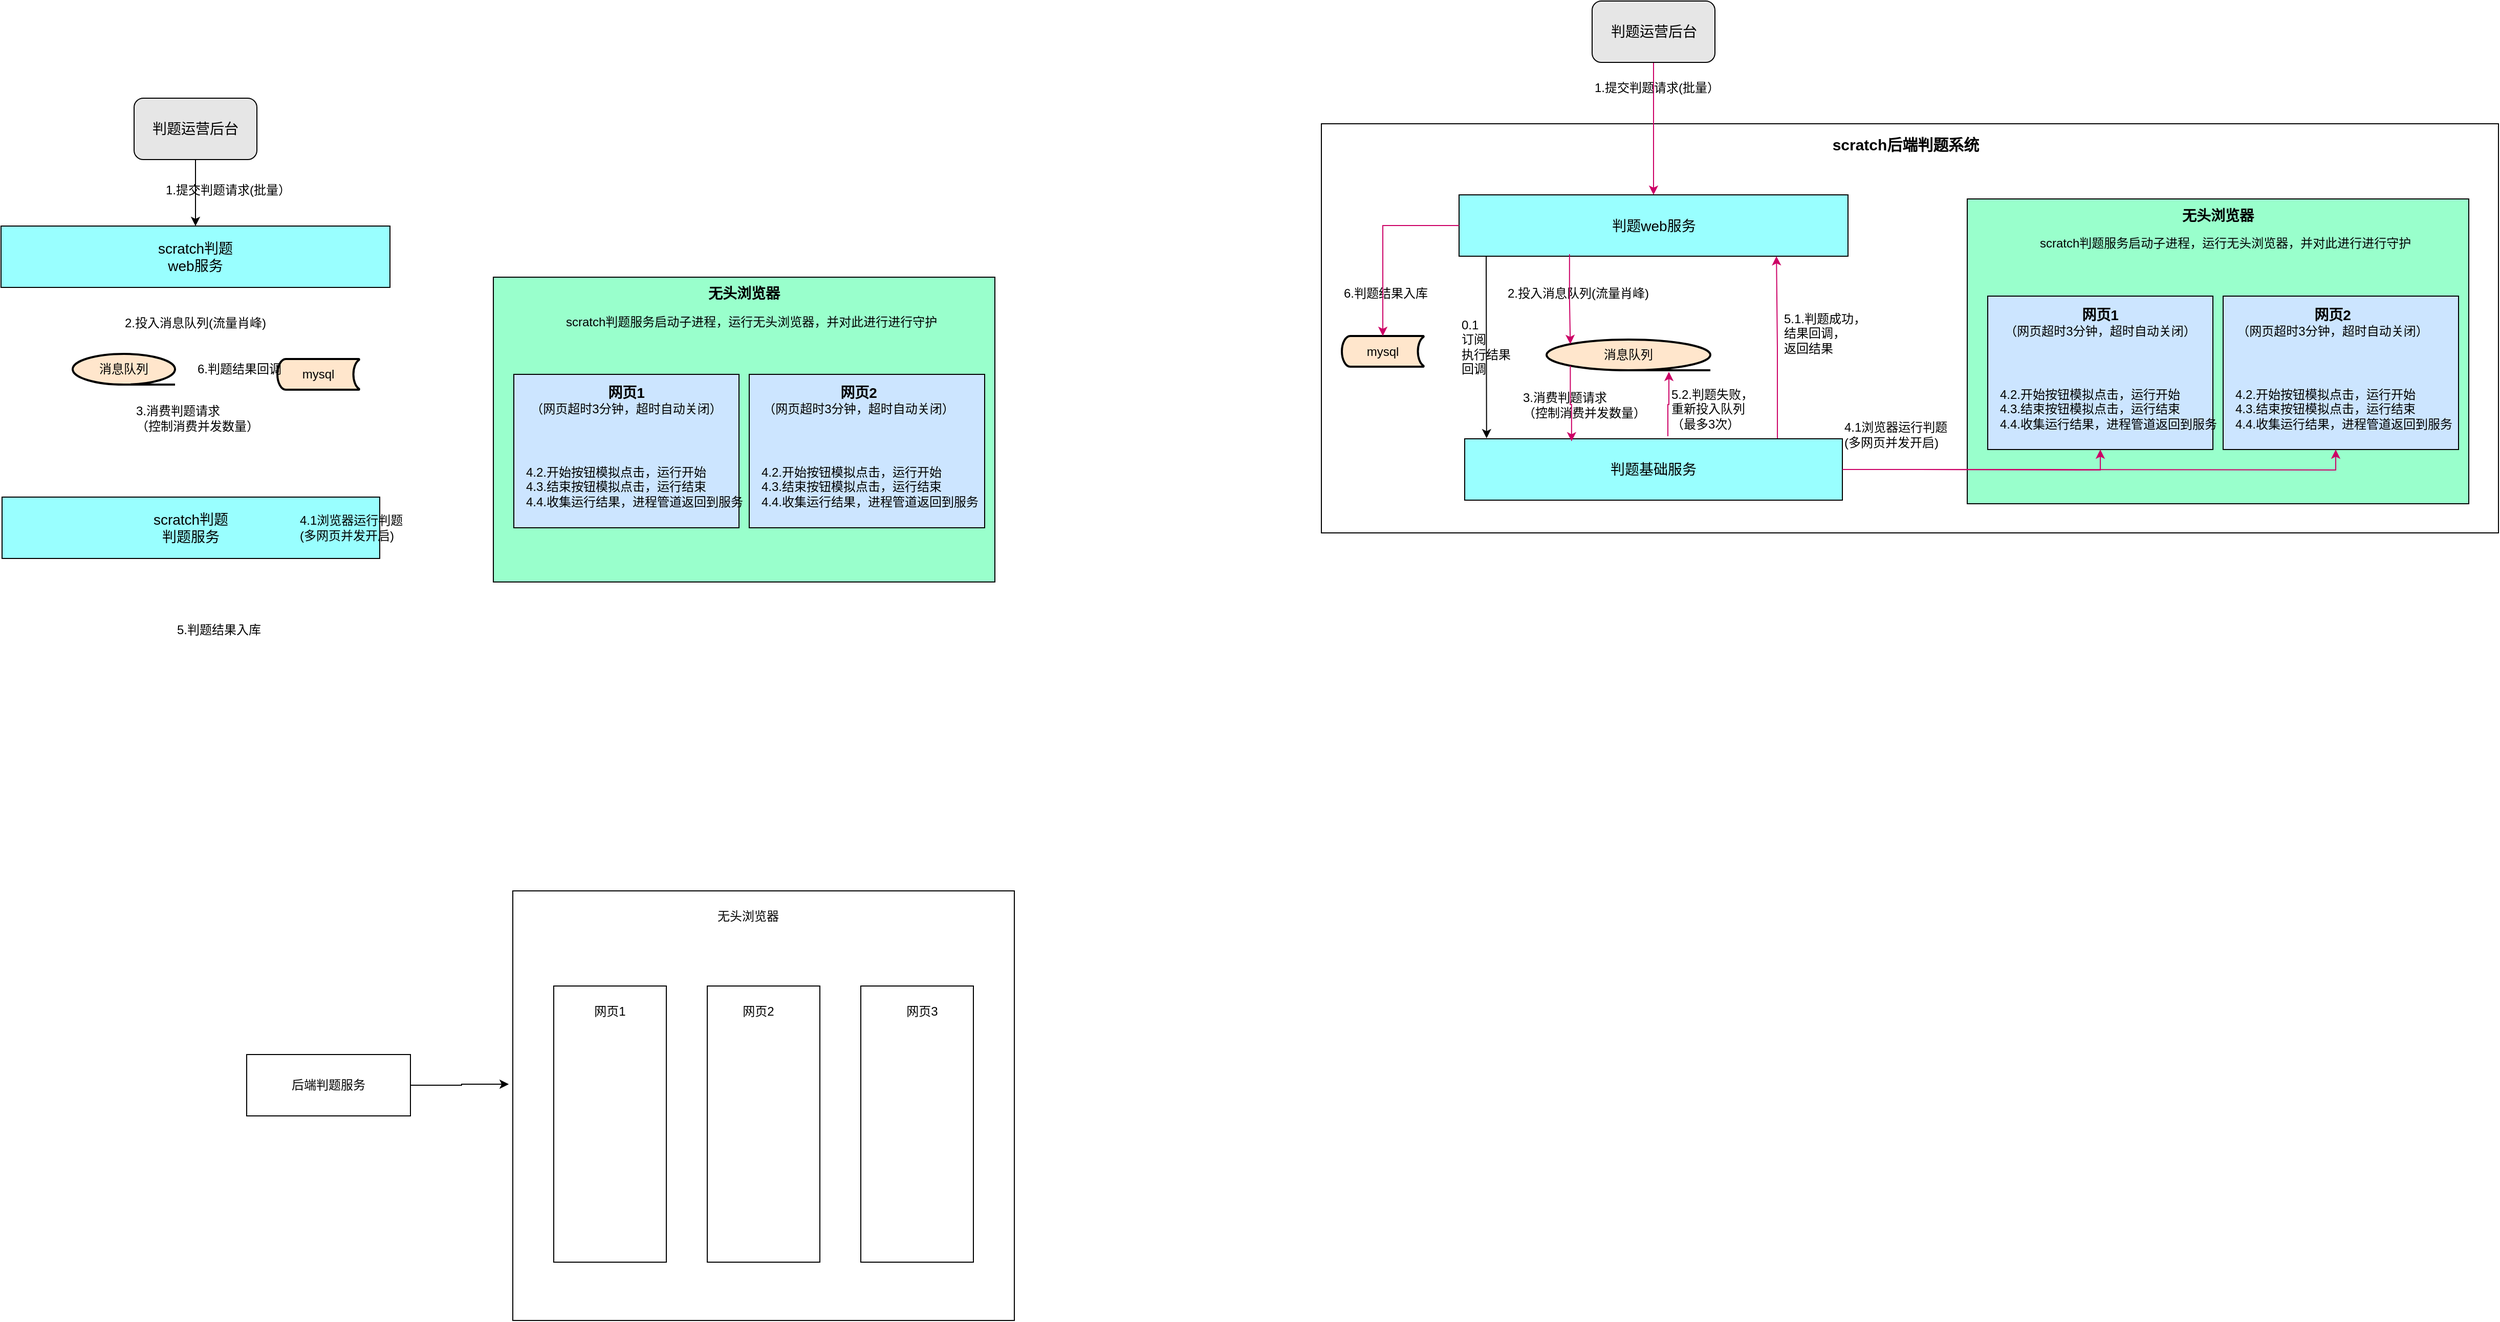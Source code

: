 <mxfile version="21.8.0" type="github">
  <diagram name="第 1 页" id="Y1HsQ0itf-nCOPws9BB6">
    <mxGraphModel dx="1593" dy="844" grid="1" gridSize="10" guides="1" tooltips="1" connect="1" arrows="1" fold="1" page="1" pageScale="1" pageWidth="827" pageHeight="1169" math="0" shadow="0">
      <root>
        <mxCell id="0" />
        <mxCell id="1" parent="0" />
        <mxCell id="sFtv7r6JDpLOcGtbxZpa-3" value="消息队列" style="strokeWidth=2;html=1;shape=mxgraph.flowchart.sequential_data;whiteSpace=wrap;fillColor=#FFE6CC;" vertex="1" parent="1">
          <mxGeometry x="120" y="365" width="100" height="30" as="geometry" />
        </mxCell>
        <mxCell id="sFtv7r6JDpLOcGtbxZpa-22" style="edgeStyle=orthogonalEdgeStyle;rounded=0;orthogonalLoop=1;jettySize=auto;html=1;exitX=0.5;exitY=1;exitDx=0;exitDy=0;entryX=0.5;entryY=0;entryDx=0;entryDy=0;" edge="1" parent="1" source="sFtv7r6JDpLOcGtbxZpa-4" target="sFtv7r6JDpLOcGtbxZpa-6">
          <mxGeometry relative="1" as="geometry" />
        </mxCell>
        <mxCell id="sFtv7r6JDpLOcGtbxZpa-4" value="&lt;font style=&quot;font-size: 14px;&quot;&gt;判题运营后台&lt;/font&gt;" style="rounded=1;whiteSpace=wrap;html=1;fillColor=#E6E6E6;" vertex="1" parent="1">
          <mxGeometry x="180" y="115" width="120" height="60" as="geometry" />
        </mxCell>
        <mxCell id="sFtv7r6JDpLOcGtbxZpa-6" value="&lt;font style=&quot;font-size: 14px;&quot;&gt;scratch判题&lt;br&gt;web服务&lt;/font&gt;" style="rounded=0;whiteSpace=wrap;html=1;fillColor=#99FFFF;" vertex="1" parent="1">
          <mxGeometry x="50" y="240" width="380" height="60" as="geometry" />
        </mxCell>
        <mxCell id="sFtv7r6JDpLOcGtbxZpa-7" value="&lt;font style=&quot;font-size: 14px;&quot;&gt;scratch判题&lt;br&gt;判题服务&lt;/font&gt;" style="rounded=0;whiteSpace=wrap;html=1;fillColor=#99FFFF;" vertex="1" parent="1">
          <mxGeometry x="51" y="505" width="369" height="60" as="geometry" />
        </mxCell>
        <mxCell id="sFtv7r6JDpLOcGtbxZpa-12" value="" style="rounded=0;whiteSpace=wrap;html=1;fillColor=#99FFCC;" vertex="1" parent="1">
          <mxGeometry x="531" y="290" width="490" height="298" as="geometry" />
        </mxCell>
        <mxCell id="sFtv7r6JDpLOcGtbxZpa-13" value="" style="rounded=0;whiteSpace=wrap;html=1;align=left;fillColor=#CCE5FF;" vertex="1" parent="1">
          <mxGeometry x="551" y="385" width="220" height="150" as="geometry" />
        </mxCell>
        <mxCell id="sFtv7r6JDpLOcGtbxZpa-15" value="" style="rounded=0;whiteSpace=wrap;html=1;fillColor=#CCE5FF;" vertex="1" parent="1">
          <mxGeometry x="781" y="385" width="230" height="150" as="geometry" />
        </mxCell>
        <mxCell id="sFtv7r6JDpLOcGtbxZpa-16" value="无头浏览器" style="text;html=1;strokeColor=none;fillColor=none;align=center;verticalAlign=middle;whiteSpace=wrap;rounded=0;fontSize=14;fontStyle=1" vertex="1" parent="1">
          <mxGeometry x="726" y="291" width="100" height="30" as="geometry" />
        </mxCell>
        <mxCell id="sFtv7r6JDpLOcGtbxZpa-17" value="&lt;b style=&quot;font-size: 14px;&quot;&gt;网页1&lt;br&gt;&lt;/b&gt;（网页超时3分钟，超时自动关闭）" style="text;html=1;strokeColor=none;fillColor=none;align=center;verticalAlign=middle;whiteSpace=wrap;rounded=0;" vertex="1" parent="1">
          <mxGeometry x="551" y="395" width="220" height="30" as="geometry" />
        </mxCell>
        <mxCell id="sFtv7r6JDpLOcGtbxZpa-41" value="后端判题服务" style="rounded=0;whiteSpace=wrap;html=1;" vertex="1" parent="1">
          <mxGeometry x="290" y="1050" width="160" height="60" as="geometry" />
        </mxCell>
        <mxCell id="sFtv7r6JDpLOcGtbxZpa-42" value="" style="rounded=0;whiteSpace=wrap;html=1;" vertex="1" parent="1">
          <mxGeometry x="550" y="890" width="490" height="420" as="geometry" />
        </mxCell>
        <mxCell id="sFtv7r6JDpLOcGtbxZpa-44" value="" style="rounded=0;whiteSpace=wrap;html=1;" vertex="1" parent="1">
          <mxGeometry x="590" y="983" width="110" height="270" as="geometry" />
        </mxCell>
        <mxCell id="sFtv7r6JDpLOcGtbxZpa-45" value="" style="rounded=0;whiteSpace=wrap;html=1;" vertex="1" parent="1">
          <mxGeometry x="740" y="983" width="110" height="270" as="geometry" />
        </mxCell>
        <mxCell id="sFtv7r6JDpLOcGtbxZpa-46" value="" style="rounded=0;whiteSpace=wrap;html=1;" vertex="1" parent="1">
          <mxGeometry x="890" y="983" width="110" height="270" as="geometry" />
        </mxCell>
        <mxCell id="sFtv7r6JDpLOcGtbxZpa-47" value="无头浏览器" style="text;html=1;strokeColor=none;fillColor=none;align=center;verticalAlign=middle;whiteSpace=wrap;rounded=0;" vertex="1" parent="1">
          <mxGeometry x="730" y="900" width="100" height="30" as="geometry" />
        </mxCell>
        <mxCell id="sFtv7r6JDpLOcGtbxZpa-48" value="网页1" style="text;html=1;strokeColor=none;fillColor=none;align=center;verticalAlign=middle;whiteSpace=wrap;rounded=0;" vertex="1" parent="1">
          <mxGeometry x="615" y="993" width="60" height="30" as="geometry" />
        </mxCell>
        <mxCell id="sFtv7r6JDpLOcGtbxZpa-49" value="网页2" style="text;html=1;strokeColor=none;fillColor=none;align=center;verticalAlign=middle;whiteSpace=wrap;rounded=0;" vertex="1" parent="1">
          <mxGeometry x="760" y="993" width="60" height="30" as="geometry" />
        </mxCell>
        <mxCell id="sFtv7r6JDpLOcGtbxZpa-50" value="网页3" style="text;html=1;strokeColor=none;fillColor=none;align=center;verticalAlign=middle;whiteSpace=wrap;rounded=0;" vertex="1" parent="1">
          <mxGeometry x="920" y="993" width="60" height="30" as="geometry" />
        </mxCell>
        <mxCell id="sFtv7r6JDpLOcGtbxZpa-52" style="edgeStyle=orthogonalEdgeStyle;rounded=0;orthogonalLoop=1;jettySize=auto;html=1;exitX=1;exitY=0.5;exitDx=0;exitDy=0;entryX=-0.008;entryY=0.45;entryDx=0;entryDy=0;entryPerimeter=0;" edge="1" parent="1" source="sFtv7r6JDpLOcGtbxZpa-41" target="sFtv7r6JDpLOcGtbxZpa-42">
          <mxGeometry relative="1" as="geometry" />
        </mxCell>
        <mxCell id="sFtv7r6JDpLOcGtbxZpa-59" value="1.提交判题请求(批量）" style="text;html=1;strokeColor=none;fillColor=none;align=left;verticalAlign=middle;whiteSpace=wrap;rounded=0;" vertex="1" parent="1">
          <mxGeometry x="209" y="190" width="151" height="30" as="geometry" />
        </mxCell>
        <mxCell id="sFtv7r6JDpLOcGtbxZpa-60" value="2.投入消息队列(流量肖峰)" style="text;html=1;strokeColor=none;fillColor=none;align=left;verticalAlign=middle;whiteSpace=wrap;rounded=0;" vertex="1" parent="1">
          <mxGeometry x="169" y="320" width="169" height="30" as="geometry" />
        </mxCell>
        <mxCell id="sFtv7r6JDpLOcGtbxZpa-62" value="3.消费判题请求&lt;br&gt;（控制消费并发数量）" style="text;html=1;strokeColor=none;fillColor=none;align=left;verticalAlign=middle;whiteSpace=wrap;rounded=0;" vertex="1" parent="1">
          <mxGeometry x="180" y="413" width="140" height="30" as="geometry" />
        </mxCell>
        <mxCell id="sFtv7r6JDpLOcGtbxZpa-64" value="4.1浏览器运行判题&lt;br&gt;(多网页并发开启)" style="text;html=1;strokeColor=none;fillColor=none;align=left;verticalAlign=middle;whiteSpace=wrap;rounded=0;" vertex="1" parent="1">
          <mxGeometry x="340" y="520" width="130" height="30" as="geometry" />
        </mxCell>
        <mxCell id="sFtv7r6JDpLOcGtbxZpa-67" value="5.判题结果入库" style="text;html=1;strokeColor=none;fillColor=none;align=left;verticalAlign=middle;whiteSpace=wrap;rounded=0;" vertex="1" parent="1">
          <mxGeometry x="220" y="620" width="100" height="30" as="geometry" />
        </mxCell>
        <mxCell id="sFtv7r6JDpLOcGtbxZpa-75" value="&lt;b style=&quot;font-size: 14px;&quot;&gt;网页2&lt;br&gt;&lt;/b&gt;（网页超时3分钟，超时自动关闭）" style="text;html=1;strokeColor=none;fillColor=none;align=center;verticalAlign=middle;whiteSpace=wrap;rounded=0;" vertex="1" parent="1">
          <mxGeometry x="778" y="395" width="220" height="30" as="geometry" />
        </mxCell>
        <mxCell id="sFtv7r6JDpLOcGtbxZpa-76" value="4.2.开始按钮模拟点击，运行开始&lt;br style=&quot;border-color: var(--border-color);&quot;&gt;4.3.结束按钮模拟点击，运行结束&lt;br style=&quot;border-color: var(--border-color);&quot;&gt;&lt;span style=&quot;border-color: var(--border-color);&quot;&gt;4.4.收集运行结果，进程管道返回到服务&lt;/span&gt;" style="text;html=1;strokeColor=none;fillColor=none;align=left;verticalAlign=middle;rounded=0;" vertex="1" parent="1">
          <mxGeometry x="561" y="455" width="200" height="80" as="geometry" />
        </mxCell>
        <mxCell id="sFtv7r6JDpLOcGtbxZpa-80" value="4.2.开始按钮模拟点击，运行开始&lt;br style=&quot;border-color: var(--border-color);&quot;&gt;4.3.结束按钮&lt;span style=&quot;&quot;&gt;模拟点击，运行结束&lt;/span&gt;&lt;br style=&quot;border-color: var(--border-color);&quot;&gt;&lt;span style=&quot;&quot;&gt;4.4.收集运行结果，进程管道返回到服务&lt;/span&gt;" style="text;html=1;strokeColor=none;fillColor=none;align=left;verticalAlign=middle;rounded=0;" vertex="1" parent="1">
          <mxGeometry x="791" y="455" width="200" height="80" as="geometry" />
        </mxCell>
        <mxCell id="sFtv7r6JDpLOcGtbxZpa-81" value="scratch判题服务启动子进程，运行无头浏览器，并对此进行进行守护" style="text;html=1;strokeColor=none;fillColor=none;align=left;verticalAlign=middle;whiteSpace=wrap;rounded=0;" vertex="1" parent="1">
          <mxGeometry x="600" y="316" width="380" height="35" as="geometry" />
        </mxCell>
        <mxCell id="sFtv7r6JDpLOcGtbxZpa-82" value="mysql" style="strokeWidth=2;html=1;shape=mxgraph.flowchart.stored_data;whiteSpace=wrap;fillColor=#FFE6CC;" vertex="1" parent="1">
          <mxGeometry x="320" y="370" width="80" height="30" as="geometry" />
        </mxCell>
        <mxCell id="sFtv7r6JDpLOcGtbxZpa-66" value="6.判题结果回调" style="text;html=1;strokeColor=none;fillColor=none;align=left;verticalAlign=middle;whiteSpace=wrap;rounded=0;" vertex="1" parent="1">
          <mxGeometry x="240" y="365" width="100" height="30" as="geometry" />
        </mxCell>
        <mxCell id="sFtv7r6JDpLOcGtbxZpa-86" value="" style="rounded=0;whiteSpace=wrap;html=1;" vertex="1" parent="1">
          <mxGeometry x="1340" y="140" width="1150" height="400" as="geometry" />
        </mxCell>
        <mxCell id="sFtv7r6JDpLOcGtbxZpa-87" value="消息队列" style="strokeWidth=2;html=1;shape=mxgraph.flowchart.sequential_data;whiteSpace=wrap;fillColor=#FFE6CC;" vertex="1" parent="1">
          <mxGeometry x="1560" y="351" width="160" height="30" as="geometry" />
        </mxCell>
        <mxCell id="sFtv7r6JDpLOcGtbxZpa-88" style="edgeStyle=orthogonalEdgeStyle;rounded=0;orthogonalLoop=1;jettySize=auto;html=1;exitX=0.5;exitY=1;exitDx=0;exitDy=0;entryX=0.5;entryY=0;entryDx=0;entryDy=0;strokeColor=#CC0066;" edge="1" parent="1" source="sFtv7r6JDpLOcGtbxZpa-89" target="sFtv7r6JDpLOcGtbxZpa-90">
          <mxGeometry relative="1" as="geometry" />
        </mxCell>
        <mxCell id="sFtv7r6JDpLOcGtbxZpa-89" value="&lt;font style=&quot;font-size: 14px;&quot;&gt;判题运营后台&lt;/font&gt;" style="rounded=1;whiteSpace=wrap;html=1;fillColor=#E6E6E6;" vertex="1" parent="1">
          <mxGeometry x="1604.5" y="20" width="120" height="60" as="geometry" />
        </mxCell>
        <mxCell id="sFtv7r6JDpLOcGtbxZpa-90" value="&lt;font style=&quot;font-size: 14px;&quot;&gt;判题web服务&lt;/font&gt;" style="rounded=0;whiteSpace=wrap;html=1;fillColor=#99FFFF;" vertex="1" parent="1">
          <mxGeometry x="1474.5" y="209.5" width="380" height="60" as="geometry" />
        </mxCell>
        <mxCell id="sFtv7r6JDpLOcGtbxZpa-117" style="edgeStyle=orthogonalEdgeStyle;rounded=0;orthogonalLoop=1;jettySize=auto;html=1;exitX=0.828;exitY=0.008;exitDx=0;exitDy=0;entryX=0.816;entryY=1;entryDx=0;entryDy=0;exitPerimeter=0;entryPerimeter=0;strokeColor=#CC0066;" edge="1" parent="1" source="sFtv7r6JDpLOcGtbxZpa-91" target="sFtv7r6JDpLOcGtbxZpa-90">
          <mxGeometry relative="1" as="geometry" />
        </mxCell>
        <mxCell id="sFtv7r6JDpLOcGtbxZpa-91" value="&lt;font style=&quot;font-size: 14px;&quot;&gt;判题基础服务&lt;/font&gt;" style="rounded=0;whiteSpace=wrap;html=1;fillColor=#99FFFF;" vertex="1" parent="1">
          <mxGeometry x="1480" y="448" width="369" height="60" as="geometry" />
        </mxCell>
        <mxCell id="sFtv7r6JDpLOcGtbxZpa-92" value="" style="rounded=0;whiteSpace=wrap;html=1;fillColor=#99FFCC;" vertex="1" parent="1">
          <mxGeometry x="1971" y="213.5" width="490" height="298" as="geometry" />
        </mxCell>
        <mxCell id="sFtv7r6JDpLOcGtbxZpa-93" value="" style="rounded=0;whiteSpace=wrap;html=1;align=left;fillColor=#CCE5FF;" vertex="1" parent="1">
          <mxGeometry x="1991" y="308.5" width="220" height="150" as="geometry" />
        </mxCell>
        <mxCell id="sFtv7r6JDpLOcGtbxZpa-94" value="" style="rounded=0;whiteSpace=wrap;html=1;fillColor=#CCE5FF;" vertex="1" parent="1">
          <mxGeometry x="2221" y="308.5" width="230" height="150" as="geometry" />
        </mxCell>
        <mxCell id="sFtv7r6JDpLOcGtbxZpa-95" value="无头浏览器" style="text;html=1;strokeColor=none;fillColor=none;align=center;verticalAlign=middle;whiteSpace=wrap;rounded=0;fontSize=14;fontStyle=1" vertex="1" parent="1">
          <mxGeometry x="2166" y="214.5" width="100" height="30" as="geometry" />
        </mxCell>
        <mxCell id="sFtv7r6JDpLOcGtbxZpa-96" value="&lt;b style=&quot;font-size: 14px;&quot;&gt;网页1&lt;br&gt;&lt;/b&gt;（网页超时3分钟，超时自动关闭）" style="text;html=1;strokeColor=none;fillColor=none;align=center;verticalAlign=middle;whiteSpace=wrap;rounded=0;" vertex="1" parent="1">
          <mxGeometry x="1991" y="318.5" width="220" height="30" as="geometry" />
        </mxCell>
        <mxCell id="sFtv7r6JDpLOcGtbxZpa-97" value="1.提交判题请求(批量）" style="text;html=1;strokeColor=none;fillColor=none;align=left;verticalAlign=middle;whiteSpace=wrap;rounded=0;" vertex="1" parent="1">
          <mxGeometry x="1604.5" y="90" width="151" height="30" as="geometry" />
        </mxCell>
        <mxCell id="sFtv7r6JDpLOcGtbxZpa-98" value="2.投入消息队列(流量肖峰)" style="text;html=1;strokeColor=none;fillColor=none;align=left;verticalAlign=middle;whiteSpace=wrap;rounded=0;" vertex="1" parent="1">
          <mxGeometry x="1520" y="291" width="169" height="30" as="geometry" />
        </mxCell>
        <mxCell id="sFtv7r6JDpLOcGtbxZpa-99" value="3.消费判题请求&lt;br&gt;（控制消费并发数量）" style="text;html=1;strokeColor=none;fillColor=none;align=left;verticalAlign=middle;whiteSpace=wrap;rounded=0;" vertex="1" parent="1">
          <mxGeometry x="1534.5" y="400" width="140" height="30" as="geometry" />
        </mxCell>
        <mxCell id="sFtv7r6JDpLOcGtbxZpa-100" value="4.1浏览器运行判题&lt;br&gt;(多网页并发开启)" style="text;html=1;strokeColor=none;fillColor=none;align=left;verticalAlign=middle;whiteSpace=wrap;rounded=0;" vertex="1" parent="1">
          <mxGeometry x="1849" y="428.5" width="130" height="30" as="geometry" />
        </mxCell>
        <mxCell id="sFtv7r6JDpLOcGtbxZpa-101" value="6.判题结果入库" style="text;html=1;strokeColor=none;fillColor=none;align=left;verticalAlign=middle;whiteSpace=wrap;rounded=0;" vertex="1" parent="1">
          <mxGeometry x="1360" y="291" width="100" height="30" as="geometry" />
        </mxCell>
        <mxCell id="sFtv7r6JDpLOcGtbxZpa-102" value="&lt;b style=&quot;font-size: 14px;&quot;&gt;网页2&lt;br&gt;&lt;/b&gt;（网页超时3分钟，超时自动关闭）" style="text;html=1;strokeColor=none;fillColor=none;align=center;verticalAlign=middle;whiteSpace=wrap;rounded=0;" vertex="1" parent="1">
          <mxGeometry x="2218" y="318.5" width="220" height="30" as="geometry" />
        </mxCell>
        <mxCell id="sFtv7r6JDpLOcGtbxZpa-103" value="4.2.开始按钮模拟点击，运行开始&lt;br style=&quot;border-color: var(--border-color);&quot;&gt;4.3.结束按钮模拟点击，运行结束&lt;br style=&quot;border-color: var(--border-color);&quot;&gt;&lt;span style=&quot;border-color: var(--border-color);&quot;&gt;4.4.收集运行结果，进程管道返回到服务&lt;/span&gt;" style="text;html=1;strokeColor=none;fillColor=none;align=left;verticalAlign=middle;rounded=0;" vertex="1" parent="1">
          <mxGeometry x="2001" y="378.5" width="200" height="80" as="geometry" />
        </mxCell>
        <mxCell id="sFtv7r6JDpLOcGtbxZpa-104" value="4.2.开始按钮模拟点击，运行开始&lt;br style=&quot;border-color: var(--border-color);&quot;&gt;4.3.结束按钮&lt;span style=&quot;&quot;&gt;模拟点击，运行结束&lt;/span&gt;&lt;br style=&quot;border-color: var(--border-color);&quot;&gt;&lt;span style=&quot;&quot;&gt;4.4.收集运行结果，进程管道返回到服务&lt;/span&gt;" style="text;html=1;strokeColor=none;fillColor=none;align=left;verticalAlign=middle;rounded=0;" vertex="1" parent="1">
          <mxGeometry x="2231" y="378.5" width="200" height="80" as="geometry" />
        </mxCell>
        <mxCell id="sFtv7r6JDpLOcGtbxZpa-105" value="scratch判题服务启动子进程，运行无头浏览器，并对此进行进行守护" style="text;html=1;strokeColor=none;fillColor=none;align=left;verticalAlign=middle;whiteSpace=wrap;rounded=0;" vertex="1" parent="1">
          <mxGeometry x="2040" y="239.5" width="380" height="35" as="geometry" />
        </mxCell>
        <mxCell id="sFtv7r6JDpLOcGtbxZpa-106" value="mysql" style="strokeWidth=2;html=1;shape=mxgraph.flowchart.stored_data;whiteSpace=wrap;fillColor=#FFE6CC;" vertex="1" parent="1">
          <mxGeometry x="1360" y="347.5" width="80" height="30" as="geometry" />
        </mxCell>
        <mxCell id="sFtv7r6JDpLOcGtbxZpa-107" value="5.1.判题成功，&lt;br&gt;结果回调，&lt;br&gt;返回结果" style="text;html=1;strokeColor=none;fillColor=none;align=left;verticalAlign=middle;whiteSpace=wrap;rounded=0;" vertex="1" parent="1">
          <mxGeometry x="1790" y="330" width="100" height="30" as="geometry" />
        </mxCell>
        <mxCell id="sFtv7r6JDpLOcGtbxZpa-109" style="edgeStyle=orthogonalEdgeStyle;rounded=0;orthogonalLoop=1;jettySize=auto;html=1;exitX=0.066;exitY=1;exitDx=0;exitDy=0;entryX=0.058;entryY=-0.008;entryDx=0;entryDy=0;entryPerimeter=0;exitPerimeter=0;" edge="1" parent="1" source="sFtv7r6JDpLOcGtbxZpa-90" target="sFtv7r6JDpLOcGtbxZpa-91">
          <mxGeometry relative="1" as="geometry">
            <Array as="points">
              <mxPoint x="1501" y="270" />
              <mxPoint x="1501" y="280" />
              <mxPoint x="1501" y="280" />
            </Array>
          </mxGeometry>
        </mxCell>
        <mxCell id="sFtv7r6JDpLOcGtbxZpa-110" value="0.1&lt;br&gt;订阅&lt;br&gt;执行结果回调" style="text;html=1;strokeColor=none;fillColor=none;align=left;verticalAlign=middle;whiteSpace=wrap;rounded=0;" vertex="1" parent="1">
          <mxGeometry x="1474.5" y="335" width="60" height="45" as="geometry" />
        </mxCell>
        <mxCell id="sFtv7r6JDpLOcGtbxZpa-112" style="edgeStyle=orthogonalEdgeStyle;rounded=0;orthogonalLoop=1;jettySize=auto;html=1;exitX=0.284;exitY=0.967;exitDx=0;exitDy=0;entryX=0.145;entryY=0.145;entryDx=0;entryDy=0;entryPerimeter=0;exitPerimeter=0;strokeColor=#CC0066;" edge="1" parent="1" source="sFtv7r6JDpLOcGtbxZpa-90" target="sFtv7r6JDpLOcGtbxZpa-87">
          <mxGeometry relative="1" as="geometry" />
        </mxCell>
        <mxCell id="sFtv7r6JDpLOcGtbxZpa-113" style="edgeStyle=orthogonalEdgeStyle;rounded=0;orthogonalLoop=1;jettySize=auto;html=1;exitX=0.145;exitY=0.855;exitDx=0;exitDy=0;exitPerimeter=0;entryX=0.283;entryY=0.042;entryDx=0;entryDy=0;entryPerimeter=0;strokeColor=#CC0066;" edge="1" parent="1" source="sFtv7r6JDpLOcGtbxZpa-87" target="sFtv7r6JDpLOcGtbxZpa-91">
          <mxGeometry relative="1" as="geometry">
            <mxPoint x="1583" y="440" as="targetPoint" />
          </mxGeometry>
        </mxCell>
        <mxCell id="sFtv7r6JDpLOcGtbxZpa-114" style="edgeStyle=orthogonalEdgeStyle;rounded=0;orthogonalLoop=1;jettySize=auto;html=1;exitX=0.538;exitY=-0.042;exitDx=0;exitDy=0;entryX=0.747;entryY=1.05;entryDx=0;entryDy=0;entryPerimeter=0;exitPerimeter=0;strokeColor=#CC0066;" edge="1" parent="1" source="sFtv7r6JDpLOcGtbxZpa-91" target="sFtv7r6JDpLOcGtbxZpa-87">
          <mxGeometry relative="1" as="geometry" />
        </mxCell>
        <mxCell id="sFtv7r6JDpLOcGtbxZpa-120" style="edgeStyle=orthogonalEdgeStyle;rounded=0;orthogonalLoop=1;jettySize=auto;html=1;exitX=1;exitY=0.5;exitDx=0;exitDy=0;entryX=0.5;entryY=1;entryDx=0;entryDy=0;strokeColor=#CC0066;" edge="1" parent="1" source="sFtv7r6JDpLOcGtbxZpa-91" target="sFtv7r6JDpLOcGtbxZpa-104">
          <mxGeometry relative="1" as="geometry" />
        </mxCell>
        <mxCell id="sFtv7r6JDpLOcGtbxZpa-119" style="edgeStyle=orthogonalEdgeStyle;rounded=0;orthogonalLoop=1;jettySize=auto;html=1;exitX=1;exitY=0.5;exitDx=0;exitDy=0;entryX=0.5;entryY=1;entryDx=0;entryDy=0;strokeColor=#CC0066;" edge="1" parent="1" source="sFtv7r6JDpLOcGtbxZpa-91" target="sFtv7r6JDpLOcGtbxZpa-103">
          <mxGeometry relative="1" as="geometry" />
        </mxCell>
        <mxCell id="sFtv7r6JDpLOcGtbxZpa-121" style="edgeStyle=orthogonalEdgeStyle;rounded=0;orthogonalLoop=1;jettySize=auto;html=1;exitX=0;exitY=0.5;exitDx=0;exitDy=0;entryX=0.5;entryY=0;entryDx=0;entryDy=0;entryPerimeter=0;strokeColor=#CC0066;" edge="1" parent="1" source="sFtv7r6JDpLOcGtbxZpa-90" target="sFtv7r6JDpLOcGtbxZpa-106">
          <mxGeometry relative="1" as="geometry" />
        </mxCell>
        <mxCell id="sFtv7r6JDpLOcGtbxZpa-122" value="&lt;font style=&quot;font-size: 15px;&quot;&gt;&lt;b&gt;scratch后端判题系统&lt;/b&gt;&lt;/font&gt;" style="text;html=1;strokeColor=none;fillColor=none;align=center;verticalAlign=middle;whiteSpace=wrap;rounded=0;" vertex="1" parent="1">
          <mxGeometry x="1821" y="145" width="180" height="30" as="geometry" />
        </mxCell>
        <mxCell id="sFtv7r6JDpLOcGtbxZpa-124" value="5.2.判题失败，&lt;br&gt;重新投入队列&lt;br&gt;（最多3次）" style="text;html=1;strokeColor=none;fillColor=none;align=left;verticalAlign=middle;whiteSpace=wrap;rounded=0;" vertex="1" parent="1">
          <mxGeometry x="1680" y="403.5" width="100" height="30" as="geometry" />
        </mxCell>
      </root>
    </mxGraphModel>
  </diagram>
</mxfile>
